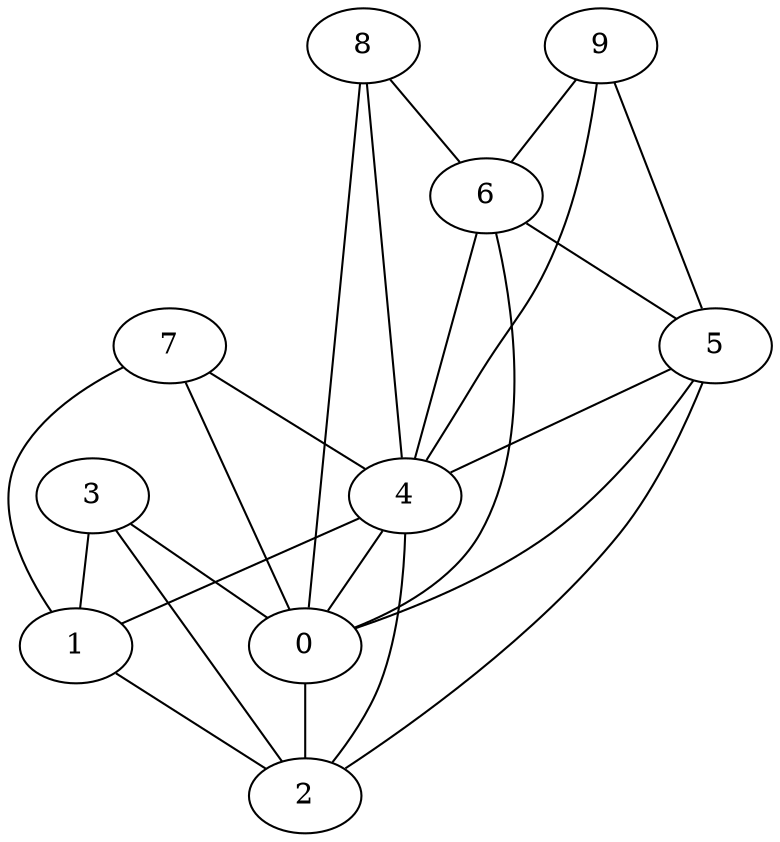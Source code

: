 graph {
    0 [ label = "0" ]
    1 [ label = "1" ]
    2 [ label = "2" ]
    3 [ label = "3" ]
    4 [ label = "4" ]
    5 [ label = "5" ]
    6 [ label = "6" ]
    7 [ label = "7" ]
    8 [ label = "8" ]
    9 [ label = "9" ]
    9 -- 6 [ ]
    0 -- 2 [ ]
    1 -- 2 [ ]
    3 -- 0 [ ]
    3 -- 1 [ ]
    3 -- 2 [ ]
    4 -- 0 [ ]
    4 -- 1 [ ]
    4 -- 2 [ ]
    5 -- 0 [ ]
    5 -- 2 [ ]
    5 -- 4 [ ]
    6 -- 0 [ ]
    6 -- 4 [ ]
    6 -- 5 [ ]
    7 -- 0 [ ]
    7 -- 1 [ ]
    7 -- 4 [ ]
    8 -- 0 [ ]
    8 -- 4 [ ]
    8 -- 6 [ ]
    9 -- 4 [ ]
    9 -- 5 [ ]
}
